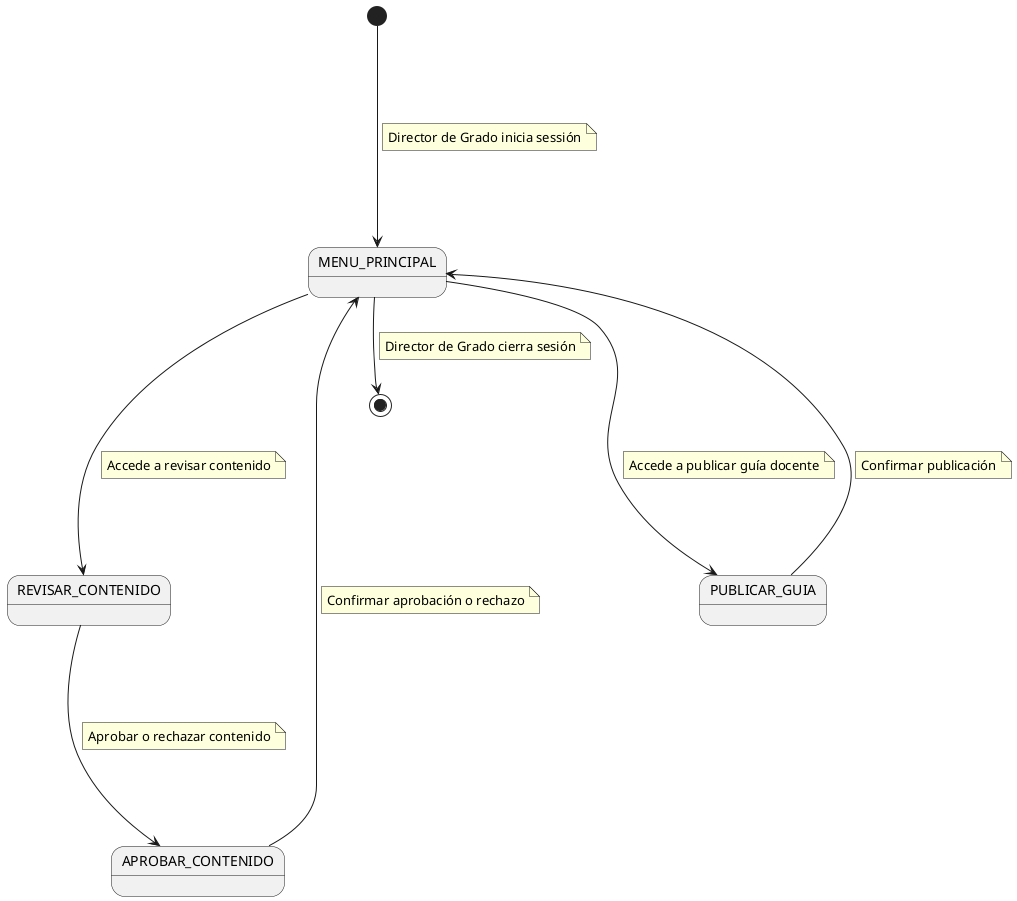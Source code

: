 @startuml diagramaContextoGuiasDocentes


state "MENU_PRINCIPAL" as MenuPrincipal
state "REVISAR_CONTENIDO" as RevisarContenido
state "APROBAR_CONTENIDO" as AprobarContenido
state "PUBLICAR_GUIA" as PublicarGuia

[*] ----> MenuPrincipal
    note on link
        Director de Grado inicia sessión
    end note

MenuPrincipal --> [*]
    note on link
        Director de Grado cierra sesión
    end note

MenuPrincipal ----> RevisarContenido
    note on link
        Accede a revisar contenido
    end note

RevisarContenido ----> AprobarContenido
    note on link
        Aprobar o rechazar contenido
    end note

AprobarContenido ----> MenuPrincipal
    note on link
        Confirmar aprobación o rechazo
    end note

MenuPrincipal ----> PublicarGuia
    note on link
        Accede a publicar guía docente
    end note

PublicarGuia ----> MenuPrincipal
    note on link
        Confirmar publicación
    end note


@enduml